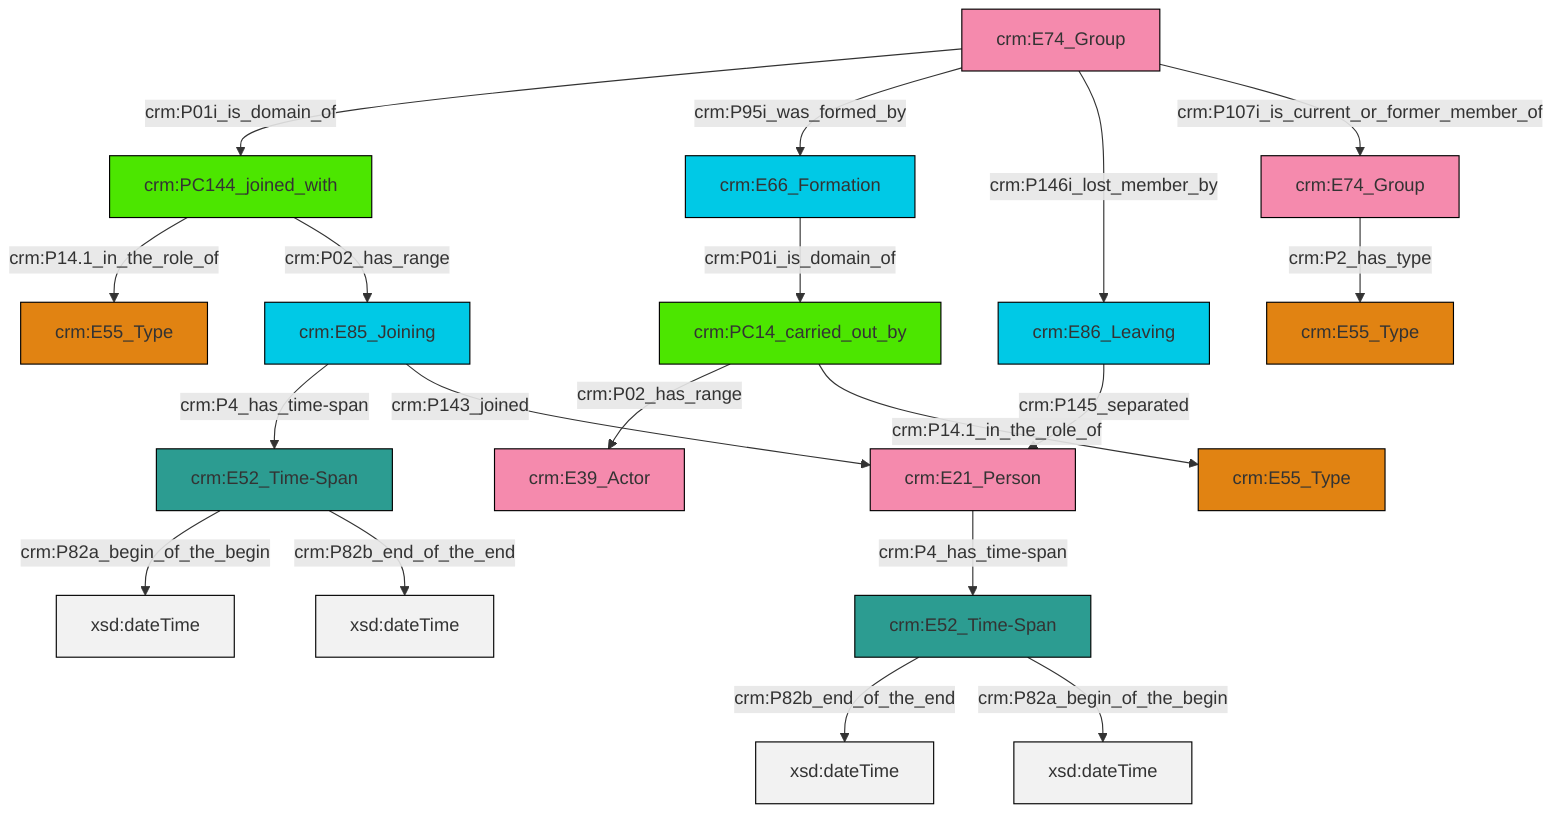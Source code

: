 graph TD
classDef Literal fill:#f2f2f2,stroke:#000000;
classDef CRM_Entity fill:#FFFFFF,stroke:#000000;
classDef Temporal_Entity fill:#00C9E6, stroke:#000000;
classDef Type fill:#E18312, stroke:#000000;
classDef Time-Span fill:#2C9C91, stroke:#000000;
classDef Appellation fill:#FFEB7F, stroke:#000000;
classDef Place fill:#008836, stroke:#000000;
classDef Persistent_Item fill:#B266B2, stroke:#000000;
classDef Conceptual_Object fill:#FFD700, stroke:#000000;
classDef Physical_Thing fill:#D2B48C, stroke:#000000;
classDef Actor fill:#f58aad, stroke:#000000;
classDef PC_Classes fill:#4ce600, stroke:#000000;
classDef Multi fill:#cccccc,stroke:#000000;

6["crm:E52_Time-Span"]:::Time-Span -->|crm:P82a_begin_of_the_begin| 7[xsd:dateTime]:::Literal
8["crm:E66_Formation"]:::Temporal_Entity -->|crm:P01i_is_domain_of| 10["crm:PC14_carried_out_by"]:::PC_Classes
6["crm:E52_Time-Span"]:::Time-Span -->|crm:P82b_end_of_the_end| 12[xsd:dateTime]:::Literal
17["crm:E52_Time-Span"]:::Time-Span -->|crm:P82b_end_of_the_end| 18[xsd:dateTime]:::Literal
13["crm:E74_Group"]:::Actor -->|crm:P2_has_type| 21["crm:E55_Type"]:::Type
23["crm:PC144_joined_with"]:::PC_Classes -->|crm:P14.1_in_the_role_of| 4["crm:E55_Type"]:::Type
10["crm:PC14_carried_out_by"]:::PC_Classes -->|crm:P02_has_range| 24["crm:E39_Actor"]:::Actor
15["crm:E21_Person"]:::Actor -->|crm:P4_has_time-span| 17["crm:E52_Time-Span"]:::Time-Span
19["crm:E86_Leaving"]:::Temporal_Entity -->|crm:P145_separated| 15["crm:E21_Person"]:::Actor
27["crm:E74_Group"]:::Actor -->|crm:P01i_is_domain_of| 23["crm:PC144_joined_with"]:::PC_Classes
23["crm:PC144_joined_with"]:::PC_Classes -->|crm:P02_has_range| 2["crm:E85_Joining"]:::Temporal_Entity
10["crm:PC14_carried_out_by"]:::PC_Classes -->|crm:P14.1_in_the_role_of| 0["crm:E55_Type"]:::Type
2["crm:E85_Joining"]:::Temporal_Entity -->|crm:P4_has_time-span| 6["crm:E52_Time-Span"]:::Time-Span
17["crm:E52_Time-Span"]:::Time-Span -->|crm:P82a_begin_of_the_begin| 30[xsd:dateTime]:::Literal
2["crm:E85_Joining"]:::Temporal_Entity -->|crm:P143_joined| 15["crm:E21_Person"]:::Actor
27["crm:E74_Group"]:::Actor -->|crm:P95i_was_formed_by| 8["crm:E66_Formation"]:::Temporal_Entity
27["crm:E74_Group"]:::Actor -->|crm:P146i_lost_member_by| 19["crm:E86_Leaving"]:::Temporal_Entity
27["crm:E74_Group"]:::Actor -->|crm:P107i_is_current_or_former_member_of| 13["crm:E74_Group"]:::Actor